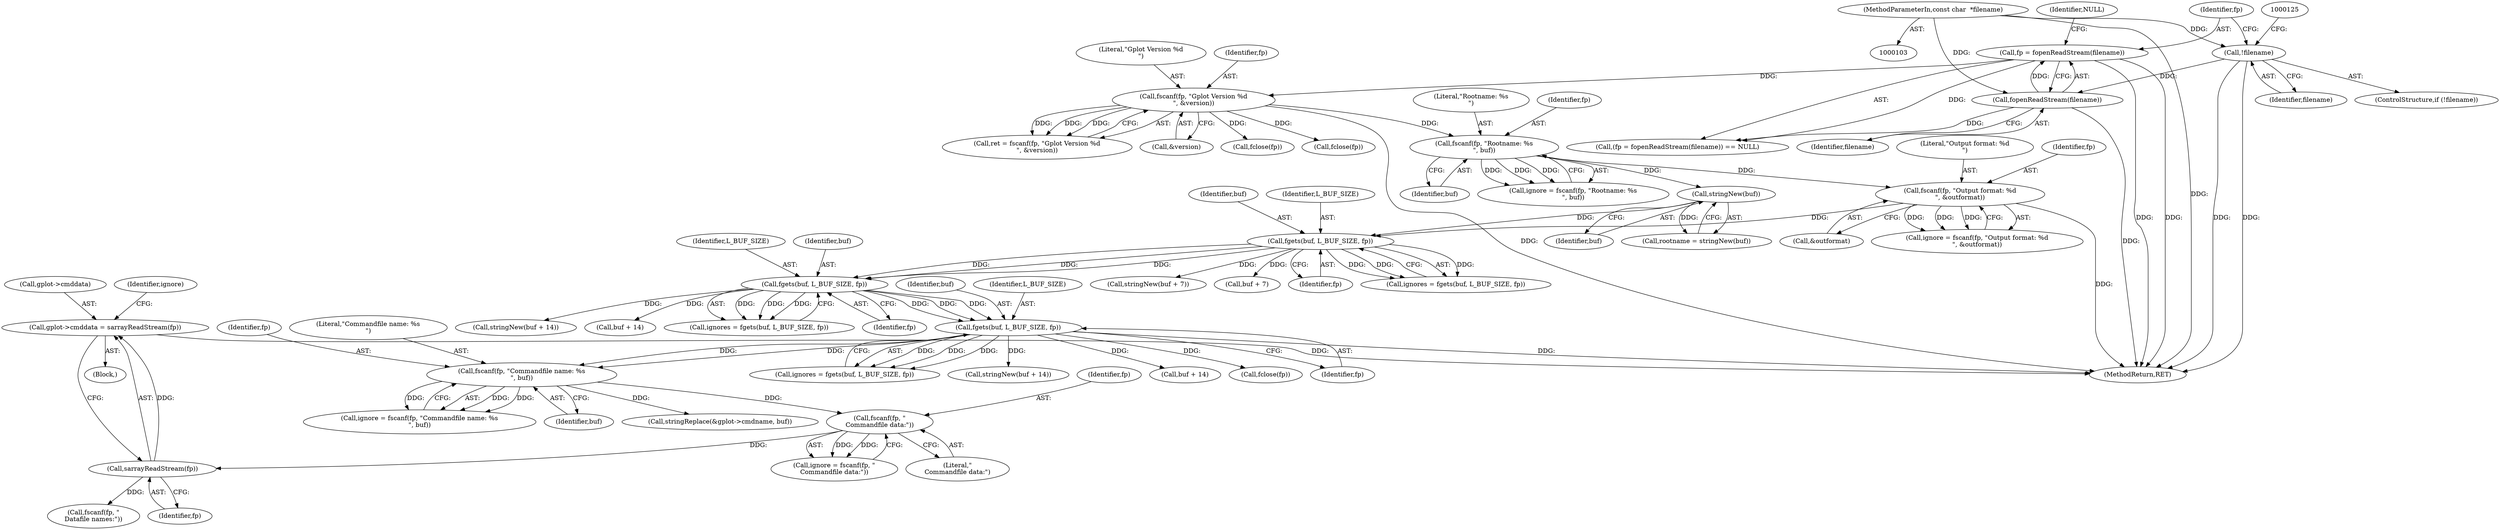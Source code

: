 digraph "1_leptonica_ee301cb2029db8a6289c5295daa42bba7715e99a_4@pointer" {
"1000327" [label="(Call,gplot->cmddata = sarrayReadStream(fp))"];
"1000331" [label="(Call,sarrayReadStream(fp))"];
"1000324" [label="(Call,fscanf(fp, \"\nCommandfile data:\"))"];
"1000312" [label="(Call,fscanf(fp, \"Commandfile name: %s\n\", buf))"];
"1000238" [label="(Call,fgets(buf, L_BUF_SIZE, fp))"];
"1000218" [label="(Call,fgets(buf, L_BUF_SIZE, fp))"];
"1000198" [label="(Call,fgets(buf, L_BUF_SIZE, fp))"];
"1000187" [label="(Call,stringNew(buf))"];
"1000181" [label="(Call,fscanf(fp, \"Rootname: %s\n\", buf))"];
"1000146" [label="(Call,fscanf(fp, \"Gplot Version %d\n\", &version))"];
"1000132" [label="(Call,fp = fopenReadStream(filename))"];
"1000134" [label="(Call,fopenReadStream(filename))"];
"1000121" [label="(Call,!filename)"];
"1000104" [label="(MethodParameterIn,const char  *filename)"];
"1000191" [label="(Call,fscanf(fp, \"Output format: %d\n\", &outformat))"];
"1000224" [label="(Call,stringNew(buf + 14))"];
"1000204" [label="(Call,stringNew(buf + 7))"];
"1000133" [label="(Identifier,fp)"];
"1000241" [label="(Identifier,fp)"];
"1000194" [label="(Call,&outformat)"];
"1000192" [label="(Identifier,fp)"];
"1000239" [label="(Identifier,buf)"];
"1000156" [label="(Call,fclose(fp))"];
"1000220" [label="(Identifier,L_BUF_SIZE)"];
"1000313" [label="(Identifier,fp)"];
"1000218" [label="(Call,fgets(buf, L_BUF_SIZE, fp))"];
"1000200" [label="(Identifier,L_BUF_SIZE)"];
"1000324" [label="(Call,fscanf(fp, \"\nCommandfile data:\"))"];
"1000411" [label="(MethodReturn,RET)"];
"1000184" [label="(Identifier,buf)"];
"1000134" [label="(Call,fopenReadStream(filename))"];
"1000314" [label="(Literal,\"Commandfile name: %s\n\")"];
"1000182" [label="(Identifier,fp)"];
"1000198" [label="(Call,fgets(buf, L_BUF_SIZE, fp))"];
"1000335" [label="(Call,fscanf(fp, \"\nDatafile names:\"))"];
"1000191" [label="(Call,fscanf(fp, \"Output format: %d\n\", &outformat))"];
"1000105" [label="(Block,)"];
"1000120" [label="(ControlStructure,if (!filename))"];
"1000219" [label="(Identifier,buf)"];
"1000315" [label="(Identifier,buf)"];
"1000240" [label="(Identifier,L_BUF_SIZE)"];
"1000327" [label="(Call,gplot->cmddata = sarrayReadStream(fp))"];
"1000187" [label="(Call,stringNew(buf))"];
"1000183" [label="(Literal,\"Rootname: %s\n\")"];
"1000144" [label="(Call,ret = fscanf(fp, \"Gplot Version %d\n\", &version))"];
"1000205" [label="(Call,buf + 7)"];
"1000236" [label="(Call,ignores = fgets(buf, L_BUF_SIZE, fp))"];
"1000201" [label="(Identifier,fp)"];
"1000328" [label="(Call,gplot->cmddata)"];
"1000244" [label="(Call,stringNew(buf + 14))"];
"1000189" [label="(Call,ignore = fscanf(fp, \"Output format: %d\n\", &outformat))"];
"1000170" [label="(Call,fclose(fp))"];
"1000135" [label="(Identifier,filename)"];
"1000146" [label="(Call,fscanf(fp, \"Gplot Version %d\n\", &version))"];
"1000121" [label="(Call,!filename)"];
"1000332" [label="(Identifier,fp)"];
"1000221" [label="(Identifier,fp)"];
"1000326" [label="(Literal,\"\nCommandfile data:\")"];
"1000245" [label="(Call,buf + 14)"];
"1000331" [label="(Call,sarrayReadStream(fp))"];
"1000196" [label="(Call,ignores = fgets(buf, L_BUF_SIZE, fp))"];
"1000148" [label="(Literal,\"Gplot Version %d\n\")"];
"1000149" [label="(Call,&version)"];
"1000312" [label="(Call,fscanf(fp, \"Commandfile name: %s\n\", buf))"];
"1000238" [label="(Call,fgets(buf, L_BUF_SIZE, fp))"];
"1000132" [label="(Call,fp = fopenReadStream(filename))"];
"1000325" [label="(Identifier,fp)"];
"1000122" [label="(Identifier,filename)"];
"1000225" [label="(Call,buf + 14)"];
"1000334" [label="(Identifier,ignore)"];
"1000188" [label="(Identifier,buf)"];
"1000216" [label="(Call,ignores = fgets(buf, L_BUF_SIZE, fp))"];
"1000147" [label="(Identifier,fp)"];
"1000179" [label="(Call,ignore = fscanf(fp, \"Rootname: %s\n\", buf))"];
"1000322" [label="(Call,ignore = fscanf(fp, \"\nCommandfile data:\"))"];
"1000181" [label="(Call,fscanf(fp, \"Rootname: %s\n\", buf))"];
"1000316" [label="(Call,stringReplace(&gplot->cmdname, buf))"];
"1000131" [label="(Call,(fp = fopenReadStream(filename)) == NULL)"];
"1000104" [label="(MethodParameterIn,const char  *filename)"];
"1000185" [label="(Call,rootname = stringNew(buf))"];
"1000193" [label="(Literal,\"Output format: %d\n\")"];
"1000199" [label="(Identifier,buf)"];
"1000276" [label="(Call,fclose(fp))"];
"1000310" [label="(Call,ignore = fscanf(fp, \"Commandfile name: %s\n\", buf))"];
"1000136" [label="(Identifier,NULL)"];
"1000327" -> "1000105"  [label="AST: "];
"1000327" -> "1000331"  [label="CFG: "];
"1000328" -> "1000327"  [label="AST: "];
"1000331" -> "1000327"  [label="AST: "];
"1000334" -> "1000327"  [label="CFG: "];
"1000327" -> "1000411"  [label="DDG: "];
"1000331" -> "1000327"  [label="DDG: "];
"1000331" -> "1000332"  [label="CFG: "];
"1000332" -> "1000331"  [label="AST: "];
"1000324" -> "1000331"  [label="DDG: "];
"1000331" -> "1000335"  [label="DDG: "];
"1000324" -> "1000322"  [label="AST: "];
"1000324" -> "1000326"  [label="CFG: "];
"1000325" -> "1000324"  [label="AST: "];
"1000326" -> "1000324"  [label="AST: "];
"1000322" -> "1000324"  [label="CFG: "];
"1000324" -> "1000322"  [label="DDG: "];
"1000324" -> "1000322"  [label="DDG: "];
"1000312" -> "1000324"  [label="DDG: "];
"1000312" -> "1000310"  [label="AST: "];
"1000312" -> "1000315"  [label="CFG: "];
"1000313" -> "1000312"  [label="AST: "];
"1000314" -> "1000312"  [label="AST: "];
"1000315" -> "1000312"  [label="AST: "];
"1000310" -> "1000312"  [label="CFG: "];
"1000312" -> "1000310"  [label="DDG: "];
"1000312" -> "1000310"  [label="DDG: "];
"1000312" -> "1000310"  [label="DDG: "];
"1000238" -> "1000312"  [label="DDG: "];
"1000238" -> "1000312"  [label="DDG: "];
"1000312" -> "1000316"  [label="DDG: "];
"1000238" -> "1000236"  [label="AST: "];
"1000238" -> "1000241"  [label="CFG: "];
"1000239" -> "1000238"  [label="AST: "];
"1000240" -> "1000238"  [label="AST: "];
"1000241" -> "1000238"  [label="AST: "];
"1000236" -> "1000238"  [label="CFG: "];
"1000238" -> "1000411"  [label="DDG: "];
"1000238" -> "1000236"  [label="DDG: "];
"1000238" -> "1000236"  [label="DDG: "];
"1000238" -> "1000236"  [label="DDG: "];
"1000218" -> "1000238"  [label="DDG: "];
"1000218" -> "1000238"  [label="DDG: "];
"1000218" -> "1000238"  [label="DDG: "];
"1000238" -> "1000244"  [label="DDG: "];
"1000238" -> "1000245"  [label="DDG: "];
"1000238" -> "1000276"  [label="DDG: "];
"1000218" -> "1000216"  [label="AST: "];
"1000218" -> "1000221"  [label="CFG: "];
"1000219" -> "1000218"  [label="AST: "];
"1000220" -> "1000218"  [label="AST: "];
"1000221" -> "1000218"  [label="AST: "];
"1000216" -> "1000218"  [label="CFG: "];
"1000218" -> "1000216"  [label="DDG: "];
"1000218" -> "1000216"  [label="DDG: "];
"1000218" -> "1000216"  [label="DDG: "];
"1000198" -> "1000218"  [label="DDG: "];
"1000198" -> "1000218"  [label="DDG: "];
"1000198" -> "1000218"  [label="DDG: "];
"1000218" -> "1000224"  [label="DDG: "];
"1000218" -> "1000225"  [label="DDG: "];
"1000198" -> "1000196"  [label="AST: "];
"1000198" -> "1000201"  [label="CFG: "];
"1000199" -> "1000198"  [label="AST: "];
"1000200" -> "1000198"  [label="AST: "];
"1000201" -> "1000198"  [label="AST: "];
"1000196" -> "1000198"  [label="CFG: "];
"1000198" -> "1000196"  [label="DDG: "];
"1000198" -> "1000196"  [label="DDG: "];
"1000198" -> "1000196"  [label="DDG: "];
"1000187" -> "1000198"  [label="DDG: "];
"1000191" -> "1000198"  [label="DDG: "];
"1000198" -> "1000204"  [label="DDG: "];
"1000198" -> "1000205"  [label="DDG: "];
"1000187" -> "1000185"  [label="AST: "];
"1000187" -> "1000188"  [label="CFG: "];
"1000188" -> "1000187"  [label="AST: "];
"1000185" -> "1000187"  [label="CFG: "];
"1000187" -> "1000185"  [label="DDG: "];
"1000181" -> "1000187"  [label="DDG: "];
"1000181" -> "1000179"  [label="AST: "];
"1000181" -> "1000184"  [label="CFG: "];
"1000182" -> "1000181"  [label="AST: "];
"1000183" -> "1000181"  [label="AST: "];
"1000184" -> "1000181"  [label="AST: "];
"1000179" -> "1000181"  [label="CFG: "];
"1000181" -> "1000179"  [label="DDG: "];
"1000181" -> "1000179"  [label="DDG: "];
"1000181" -> "1000179"  [label="DDG: "];
"1000146" -> "1000181"  [label="DDG: "];
"1000181" -> "1000191"  [label="DDG: "];
"1000146" -> "1000144"  [label="AST: "];
"1000146" -> "1000149"  [label="CFG: "];
"1000147" -> "1000146"  [label="AST: "];
"1000148" -> "1000146"  [label="AST: "];
"1000149" -> "1000146"  [label="AST: "];
"1000144" -> "1000146"  [label="CFG: "];
"1000146" -> "1000411"  [label="DDG: "];
"1000146" -> "1000144"  [label="DDG: "];
"1000146" -> "1000144"  [label="DDG: "];
"1000146" -> "1000144"  [label="DDG: "];
"1000132" -> "1000146"  [label="DDG: "];
"1000146" -> "1000156"  [label="DDG: "];
"1000146" -> "1000170"  [label="DDG: "];
"1000132" -> "1000131"  [label="AST: "];
"1000132" -> "1000134"  [label="CFG: "];
"1000133" -> "1000132"  [label="AST: "];
"1000134" -> "1000132"  [label="AST: "];
"1000136" -> "1000132"  [label="CFG: "];
"1000132" -> "1000411"  [label="DDG: "];
"1000132" -> "1000411"  [label="DDG: "];
"1000132" -> "1000131"  [label="DDG: "];
"1000134" -> "1000132"  [label="DDG: "];
"1000134" -> "1000135"  [label="CFG: "];
"1000135" -> "1000134"  [label="AST: "];
"1000134" -> "1000411"  [label="DDG: "];
"1000134" -> "1000131"  [label="DDG: "];
"1000121" -> "1000134"  [label="DDG: "];
"1000104" -> "1000134"  [label="DDG: "];
"1000121" -> "1000120"  [label="AST: "];
"1000121" -> "1000122"  [label="CFG: "];
"1000122" -> "1000121"  [label="AST: "];
"1000125" -> "1000121"  [label="CFG: "];
"1000133" -> "1000121"  [label="CFG: "];
"1000121" -> "1000411"  [label="DDG: "];
"1000121" -> "1000411"  [label="DDG: "];
"1000104" -> "1000121"  [label="DDG: "];
"1000104" -> "1000103"  [label="AST: "];
"1000104" -> "1000411"  [label="DDG: "];
"1000191" -> "1000189"  [label="AST: "];
"1000191" -> "1000194"  [label="CFG: "];
"1000192" -> "1000191"  [label="AST: "];
"1000193" -> "1000191"  [label="AST: "];
"1000194" -> "1000191"  [label="AST: "];
"1000189" -> "1000191"  [label="CFG: "];
"1000191" -> "1000411"  [label="DDG: "];
"1000191" -> "1000189"  [label="DDG: "];
"1000191" -> "1000189"  [label="DDG: "];
"1000191" -> "1000189"  [label="DDG: "];
}
